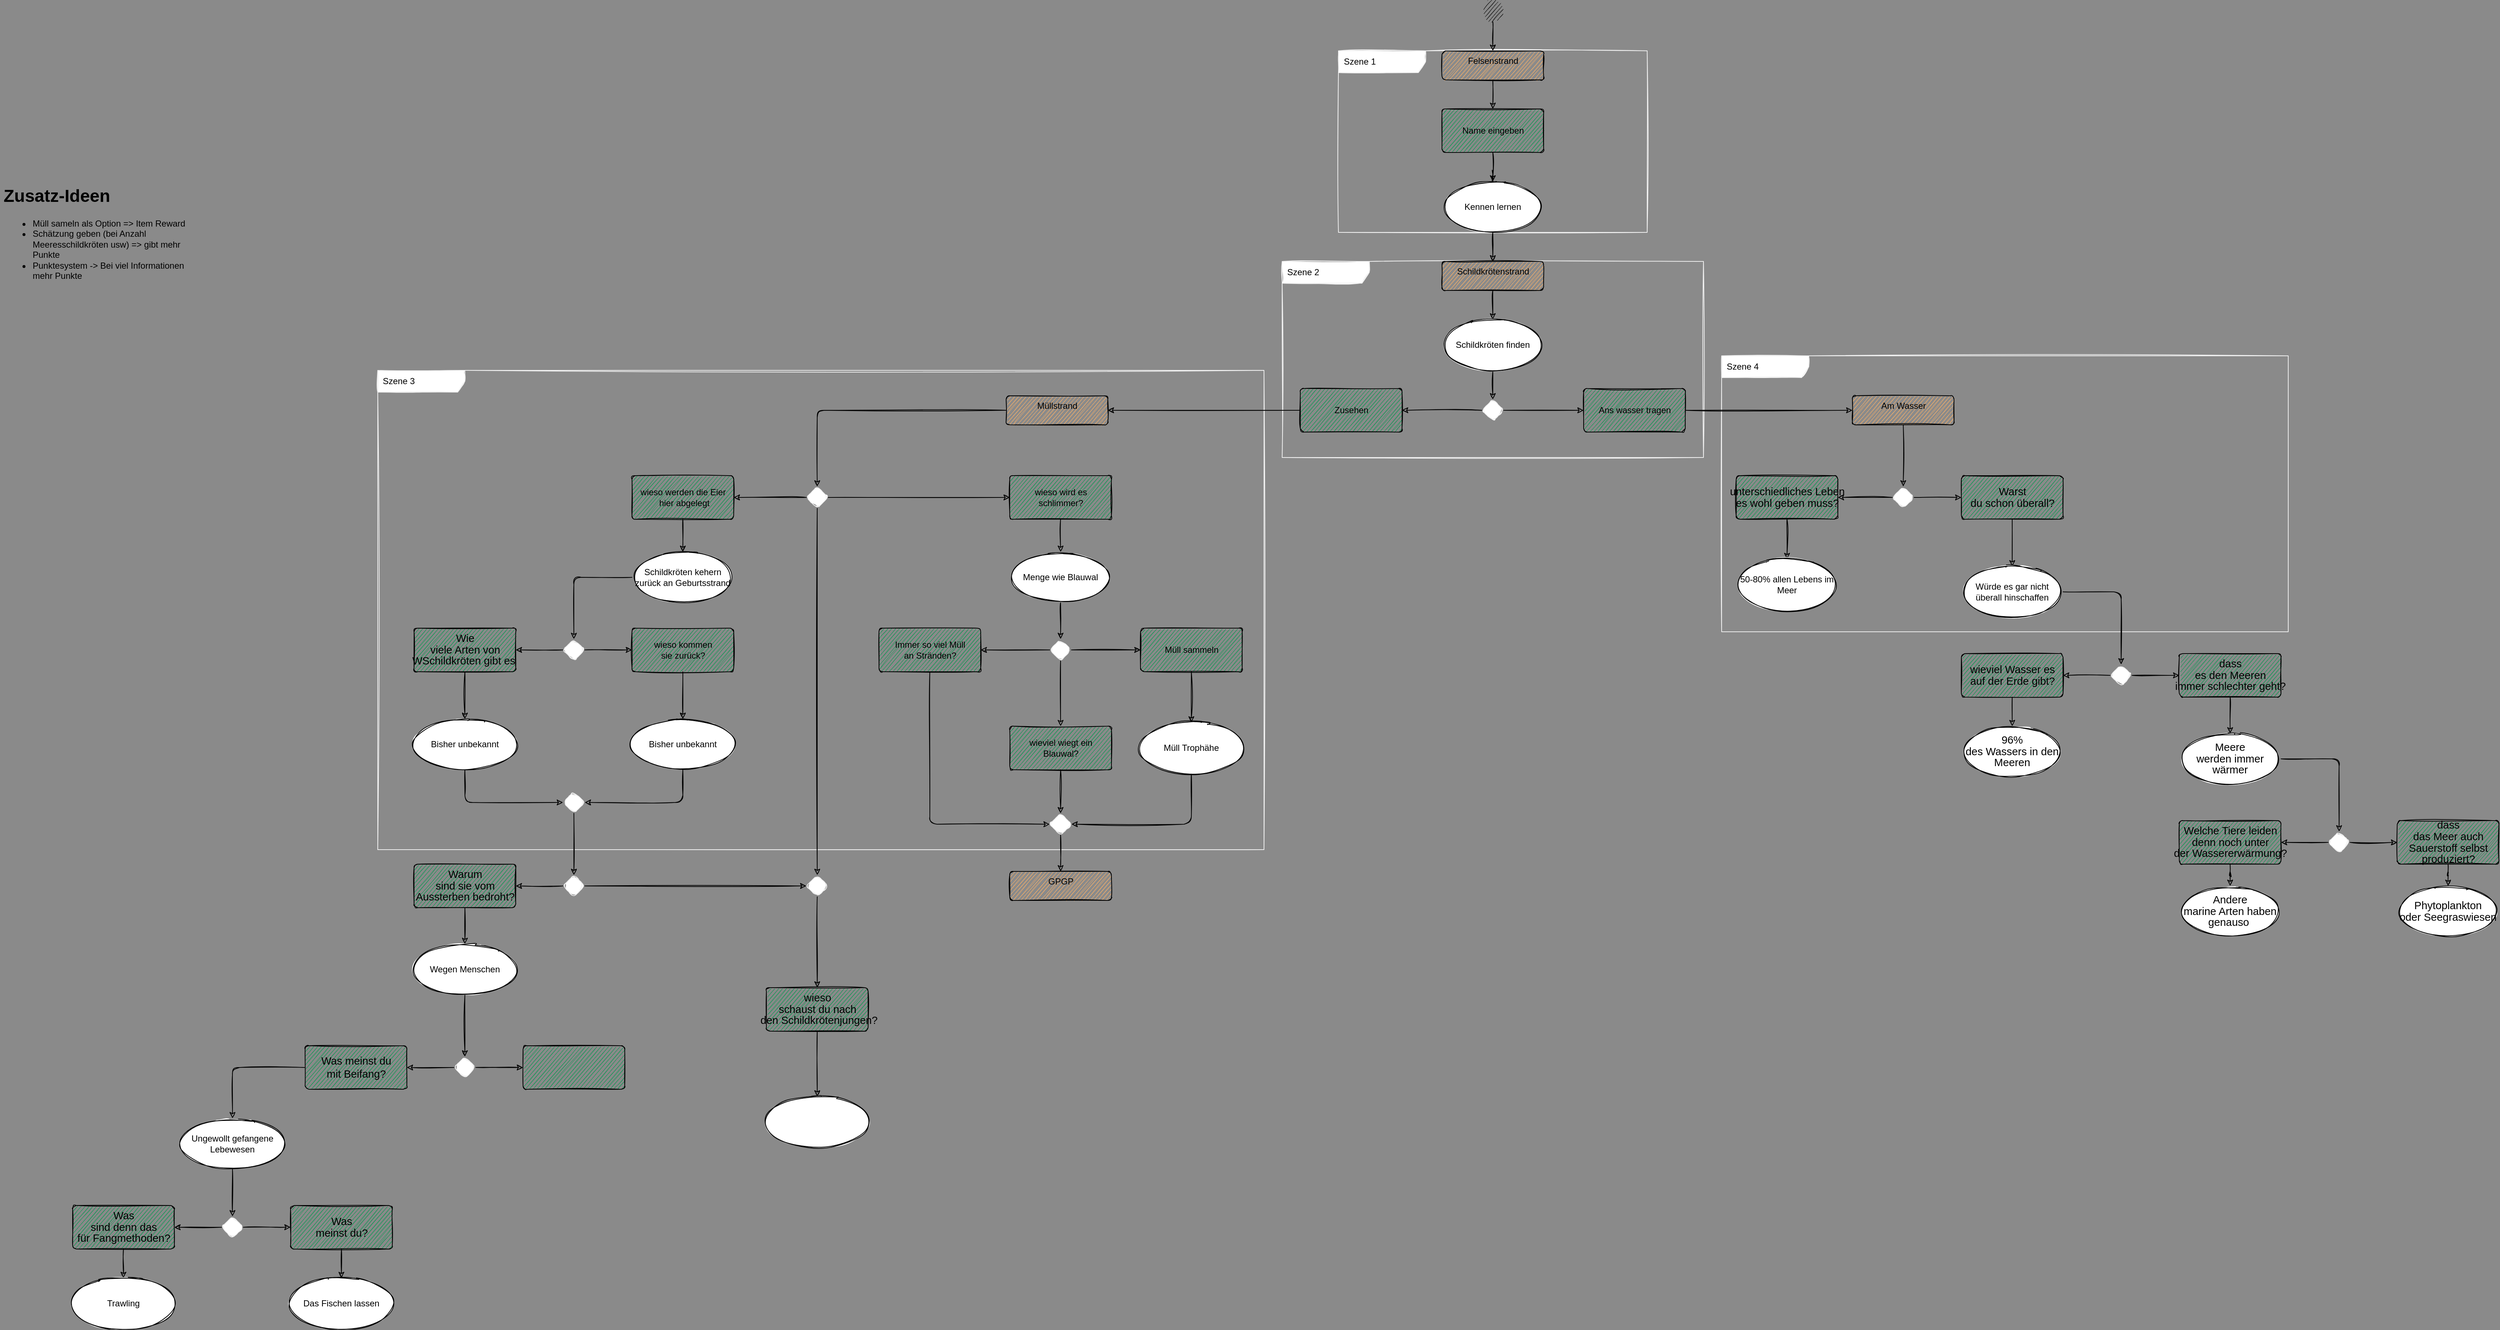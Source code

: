<mxfile>
    <diagram id="oxPeWYvmzQ2fhBfpnkjk" name="Page-1">
        <mxGraphModel dx="5823" dy="1693" grid="1" gridSize="10" guides="1" tooltips="1" connect="1" arrows="1" fold="1" page="1" pageScale="1" pageWidth="850" pageHeight="1100" background="#8A8A8A" math="0" shadow="0">
            <root>
                <mxCell id="0"/>
                <mxCell id="1" parent="0"/>
                <mxCell id="148" value="Szene 3&amp;nbsp;" style="shape=umlFrame;whiteSpace=wrap;html=1;width=120;height=30;boundedLbl=1;verticalAlign=middle;align=left;spacingLeft=5;strokeColor=#F0F0F0;rounded=1;sketch=1;" parent="1" vertex="1">
                    <mxGeometry x="-1360" y="550" width="1220" height="660" as="geometry"/>
                </mxCell>
                <mxCell id="146" value="Szene 4" style="shape=umlFrame;whiteSpace=wrap;html=1;width=120;height=30;boundedLbl=1;verticalAlign=middle;align=left;spacingLeft=5;strokeColor=#F0F0F0;rounded=1;sketch=1;" parent="1" vertex="1">
                    <mxGeometry x="490" y="530" width="780" height="380" as="geometry"/>
                </mxCell>
                <mxCell id="20" value="Szene 2" style="shape=umlFrame;whiteSpace=wrap;html=1;width=120;height=30;boundedLbl=1;verticalAlign=middle;align=left;spacingLeft=5;strokeColor=#F0F0F0;rounded=1;sketch=1;" parent="1" vertex="1">
                    <mxGeometry x="-115" y="400" width="580" height="270" as="geometry"/>
                </mxCell>
                <mxCell id="18" value="Szene 1" style="shape=umlFrame;whiteSpace=wrap;html=1;width=120;height=30;boundedLbl=1;verticalAlign=middle;align=left;spacingLeft=5;strokeColor=#F0F0F0;rounded=1;sketch=1;" parent="1" vertex="1">
                    <mxGeometry x="-37.5" y="110" width="425" height="250" as="geometry"/>
                </mxCell>
                <mxCell id="13" style="edgeStyle=orthogonalEdgeStyle;orthogonalLoop=1;jettySize=auto;html=1;entryX=0.5;entryY=0;entryDx=0;entryDy=0;sketch=1;" parent="1" source="2" target="12" edge="1">
                    <mxGeometry relative="1" as="geometry"/>
                </mxCell>
                <mxCell id="2" value="" style="ellipse;fillColor=#000000;strokeColor=none;rounded=1;sketch=1;" parent="1" vertex="1">
                    <mxGeometry x="160" y="40" width="30" height="30" as="geometry"/>
                </mxCell>
                <mxCell id="9" style="edgeStyle=orthogonalEdgeStyle;orthogonalLoop=1;jettySize=auto;html=1;sketch=1;" parent="1" source="4" target="8" edge="1">
                    <mxGeometry relative="1" as="geometry"/>
                </mxCell>
                <mxCell id="4" value="Name eingeben" style="html=1;align=center;verticalAlign=middle;absoluteArcSize=1;arcSize=10;dashed=0;fillColor=#00994D;rounded=1;sketch=1;" parent="1" vertex="1">
                    <mxGeometry x="105" y="190" width="140" height="60" as="geometry"/>
                </mxCell>
                <mxCell id="11" style="edgeStyle=orthogonalEdgeStyle;orthogonalLoop=1;jettySize=auto;html=1;entryX=0.5;entryY=0;entryDx=0;entryDy=0;sketch=1;" parent="1" source="8" edge="1">
                    <mxGeometry relative="1" as="geometry">
                        <mxPoint x="175" y="310" as="targetPoint"/>
                    </mxGeometry>
                </mxCell>
                <mxCell id="16" style="edgeStyle=orthogonalEdgeStyle;orthogonalLoop=1;jettySize=auto;html=1;entryX=0.5;entryY=0;entryDx=0;entryDy=0;sketch=1;" parent="1" source="8" target="15" edge="1">
                    <mxGeometry relative="1" as="geometry"/>
                </mxCell>
                <mxCell id="8" value="Kennen lernen" style="ellipse;whiteSpace=wrap;html=1;rounded=1;sketch=1;" parent="1" vertex="1">
                    <mxGeometry x="105" y="290" width="140" height="70" as="geometry"/>
                </mxCell>
                <mxCell id="14" style="edgeStyle=orthogonalEdgeStyle;orthogonalLoop=1;jettySize=auto;html=1;sketch=1;" parent="1" source="12" target="4" edge="1">
                    <mxGeometry relative="1" as="geometry"/>
                </mxCell>
                <mxCell id="12" value="Felsenstrand" style="html=1;align=center;verticalAlign=top;absoluteArcSize=1;arcSize=10;dashed=0;fillColor=#FFB366;rounded=1;sketch=1;" parent="1" vertex="1">
                    <mxGeometry x="105" y="110" width="140" height="40" as="geometry"/>
                </mxCell>
                <mxCell id="23" style="edgeStyle=orthogonalEdgeStyle;orthogonalLoop=1;jettySize=auto;html=1;sketch=1;" parent="1" source="15" target="22" edge="1">
                    <mxGeometry relative="1" as="geometry"/>
                </mxCell>
                <mxCell id="15" value="Schildkrötenstrand" style="html=1;align=center;verticalAlign=top;absoluteArcSize=1;arcSize=10;dashed=0;fillColor=#FFB366;rounded=1;sketch=1;" parent="1" vertex="1">
                    <mxGeometry x="105" y="400" width="140" height="40" as="geometry"/>
                </mxCell>
                <mxCell id="25" style="edgeStyle=orthogonalEdgeStyle;orthogonalLoop=1;jettySize=auto;html=1;entryX=0.5;entryY=0;entryDx=0;entryDy=0;sketch=1;" parent="1" source="22" target="24" edge="1">
                    <mxGeometry relative="1" as="geometry"/>
                </mxCell>
                <mxCell id="22" value="Schildkröten finden" style="ellipse;whiteSpace=wrap;html=1;rounded=1;sketch=1;" parent="1" vertex="1">
                    <mxGeometry x="105" y="480" width="140" height="70" as="geometry"/>
                </mxCell>
                <mxCell id="30" style="edgeStyle=orthogonalEdgeStyle;orthogonalLoop=1;jettySize=auto;html=1;sketch=1;" parent="1" source="24" target="28" edge="1">
                    <mxGeometry relative="1" as="geometry"/>
                </mxCell>
                <mxCell id="32" style="edgeStyle=orthogonalEdgeStyle;orthogonalLoop=1;jettySize=auto;html=1;sketch=1;" parent="1" source="24" target="31" edge="1">
                    <mxGeometry relative="1" as="geometry"/>
                </mxCell>
                <mxCell id="24" value="" style="rhombus;strokeColor=#F0F0F0;rounded=1;sketch=1;" parent="1" vertex="1">
                    <mxGeometry x="160" y="590" width="30" height="30" as="geometry"/>
                </mxCell>
                <mxCell id="34" style="edgeStyle=orthogonalEdgeStyle;orthogonalLoop=1;jettySize=auto;html=1;entryX=1;entryY=0.5;entryDx=0;entryDy=0;entryPerimeter=0;sketch=1;" parent="1" source="28" target="149" edge="1">
                    <mxGeometry relative="1" as="geometry">
                        <mxPoint x="-355" y="605" as="targetPoint"/>
                    </mxGeometry>
                </mxCell>
                <mxCell id="28" value="Zusehen" style="html=1;align=center;verticalAlign=middle;absoluteArcSize=1;arcSize=10;dashed=0;fillColor=#00994D;rounded=1;sketch=1;" parent="1" vertex="1">
                    <mxGeometry x="-90" y="575" width="140" height="60" as="geometry"/>
                </mxCell>
                <mxCell id="59" style="edgeStyle=orthogonalEdgeStyle;orthogonalLoop=1;jettySize=auto;html=1;entryX=0;entryY=0.5;entryDx=0;entryDy=0;sketch=1;" parent="1" source="31" target="147" edge="1">
                    <mxGeometry relative="1" as="geometry">
                        <mxPoint x="670" y="605" as="targetPoint"/>
                    </mxGeometry>
                </mxCell>
                <mxCell id="31" value="Ans wasser tragen" style="html=1;align=center;verticalAlign=middle;absoluteArcSize=1;arcSize=10;dashed=0;fillColor=#00994D;rounded=1;sketch=1;" parent="1" vertex="1">
                    <mxGeometry x="300" y="575" width="140" height="60" as="geometry"/>
                </mxCell>
                <mxCell id="36" style="edgeStyle=orthogonalEdgeStyle;orthogonalLoop=1;jettySize=auto;html=1;entryX=0.5;entryY=0;entryDx=0;entryDy=0;exitX=0;exitY=0.5;exitDx=0;exitDy=0;sketch=1;" parent="1" source="149" target="35" edge="1">
                    <mxGeometry relative="1" as="geometry">
                        <mxPoint x="-495" y="605" as="sourcePoint"/>
                    </mxGeometry>
                </mxCell>
                <mxCell id="38" style="edgeStyle=orthogonalEdgeStyle;orthogonalLoop=1;jettySize=auto;html=1;entryX=0;entryY=0.5;entryDx=0;entryDy=0;sketch=1;" parent="1" source="35" target="37" edge="1">
                    <mxGeometry relative="1" as="geometry"/>
                </mxCell>
                <mxCell id="40" style="edgeStyle=orthogonalEdgeStyle;orthogonalLoop=1;jettySize=auto;html=1;sketch=1;" parent="1" source="35" target="39" edge="1">
                    <mxGeometry relative="1" as="geometry"/>
                </mxCell>
                <mxCell id="122" style="edgeStyle=orthogonalEdgeStyle;orthogonalLoop=1;jettySize=auto;html=1;entryX=0.5;entryY=0;entryDx=0;entryDy=0;sketch=1;" parent="1" source="35" target="119" edge="1">
                    <mxGeometry relative="1" as="geometry"/>
                </mxCell>
                <mxCell id="35" value="" style="rhombus;strokeColor=#F0F0F0;rounded=1;sketch=1;" parent="1" vertex="1">
                    <mxGeometry x="-770" y="710" width="30" height="30" as="geometry"/>
                </mxCell>
                <mxCell id="43" style="edgeStyle=orthogonalEdgeStyle;orthogonalLoop=1;jettySize=auto;html=1;entryX=0.5;entryY=0;entryDx=0;entryDy=0;sketch=1;" parent="1" source="37" target="42" edge="1">
                    <mxGeometry relative="1" as="geometry"/>
                </mxCell>
                <mxCell id="37" value="wieso wird es &lt;br&gt;schlimmer?" style="html=1;align=center;verticalAlign=middle;absoluteArcSize=1;arcSize=10;dashed=0;fillColor=#00994D;rounded=1;sketch=1;" parent="1" vertex="1">
                    <mxGeometry x="-490" y="695" width="140" height="60" as="geometry"/>
                </mxCell>
                <mxCell id="96" style="edgeStyle=orthogonalEdgeStyle;orthogonalLoop=1;jettySize=auto;html=1;exitX=0.5;exitY=1;exitDx=0;exitDy=0;sketch=1;" parent="1" source="39" target="95" edge="1">
                    <mxGeometry relative="1" as="geometry"/>
                </mxCell>
                <mxCell id="39" value="wieso werden die Eier&lt;br&gt;&amp;nbsp;hier abgelegt" style="html=1;align=center;verticalAlign=middle;absoluteArcSize=1;arcSize=10;dashed=0;fillColor=#00994D;rounded=1;sketch=1;" parent="1" vertex="1">
                    <mxGeometry x="-1010" y="695" width="140" height="60" as="geometry"/>
                </mxCell>
                <mxCell id="46" style="edgeStyle=orthogonalEdgeStyle;orthogonalLoop=1;jettySize=auto;html=1;entryX=0.5;entryY=0;entryDx=0;entryDy=0;sketch=1;" parent="1" source="41" target="45" edge="1">
                    <mxGeometry relative="1" as="geometry"/>
                </mxCell>
                <mxCell id="53" value="" style="edgeStyle=orthogonalEdgeStyle;orthogonalLoop=1;jettySize=auto;html=1;sketch=1;" parent="1" source="41" target="47" edge="1">
                    <mxGeometry relative="1" as="geometry"/>
                </mxCell>
                <mxCell id="159" style="edgeStyle=orthogonalEdgeStyle;orthogonalLoop=1;jettySize=auto;html=1;entryX=0;entryY=0.5;entryDx=0;entryDy=0;sketch=1;" edge="1" parent="1" source="41" target="158">
                    <mxGeometry relative="1" as="geometry"/>
                </mxCell>
                <mxCell id="41" value="" style="rhombus;strokeColor=#F0F0F0;rounded=1;sketch=1;" parent="1" vertex="1">
                    <mxGeometry x="-435" y="920" width="30" height="30" as="geometry"/>
                </mxCell>
                <mxCell id="44" style="edgeStyle=orthogonalEdgeStyle;orthogonalLoop=1;jettySize=auto;html=1;entryX=0.5;entryY=0;entryDx=0;entryDy=0;sketch=1;" parent="1" source="42" target="41" edge="1">
                    <mxGeometry relative="1" as="geometry"/>
                </mxCell>
                <mxCell id="42" value="Menge wie Blauwal" style="ellipse;whiteSpace=wrap;html=1;rounded=1;sketch=1;" parent="1" vertex="1">
                    <mxGeometry x="-490" y="800" width="140" height="70" as="geometry"/>
                </mxCell>
                <mxCell id="52" style="edgeStyle=orthogonalEdgeStyle;orthogonalLoop=1;jettySize=auto;html=1;entryX=0.5;entryY=0;entryDx=0;entryDy=0;exitX=0.5;exitY=1;exitDx=0;exitDy=0;sketch=1;" parent="1" source="45" target="150" edge="1">
                    <mxGeometry relative="1" as="geometry">
                        <mxPoint x="-405" y="1055" as="targetPoint"/>
                    </mxGeometry>
                </mxCell>
                <mxCell id="45" value="wieviel wiegt ein &lt;br&gt;Blauwal?" style="html=1;align=center;verticalAlign=middle;absoluteArcSize=1;arcSize=10;dashed=0;fillColor=#00994D;rounded=1;sketch=1;" parent="1" vertex="1">
                    <mxGeometry x="-490" y="1040" width="140" height="60" as="geometry"/>
                </mxCell>
                <mxCell id="57" style="edgeStyle=orthogonalEdgeStyle;orthogonalLoop=1;jettySize=auto;html=1;entryX=0;entryY=0.5;entryDx=0;entryDy=0;exitX=0.5;exitY=1;exitDx=0;exitDy=0;sketch=1;" parent="1" source="47" target="150" edge="1">
                    <mxGeometry relative="1" as="geometry">
                        <mxPoint x="-505" y="1100" as="targetPoint"/>
                    </mxGeometry>
                </mxCell>
                <mxCell id="47" value="Immer so viel Müll&lt;br&gt;an Stränden?" style="html=1;align=center;verticalAlign=middle;absoluteArcSize=1;arcSize=10;dashed=0;fillColor=#00994D;rounded=1;sketch=1;" parent="1" vertex="1">
                    <mxGeometry x="-670" y="905" width="140" height="60" as="geometry"/>
                </mxCell>
                <mxCell id="67" style="edgeStyle=orthogonalEdgeStyle;orthogonalLoop=1;jettySize=auto;html=1;entryX=0.5;entryY=0;entryDx=0;entryDy=0;exitX=0.5;exitY=1;exitDx=0;exitDy=0;sketch=1;" parent="1" source="147" target="64" edge="1">
                    <mxGeometry relative="1" as="geometry">
                        <mxPoint x="740" y="640" as="sourcePoint"/>
                    </mxGeometry>
                </mxCell>
                <mxCell id="62" style="edgeStyle=orthogonalEdgeStyle;orthogonalLoop=1;jettySize=auto;html=1;entryX=0;entryY=0.5;entryDx=0;entryDy=0;sketch=1;" parent="1" source="64" target="65" edge="1">
                    <mxGeometry relative="1" as="geometry"/>
                </mxCell>
                <mxCell id="63" style="edgeStyle=orthogonalEdgeStyle;orthogonalLoop=1;jettySize=auto;html=1;entryX=1;entryY=0.5;entryDx=0;entryDy=0;sketch=1;" parent="1" source="64" target="66" edge="1">
                    <mxGeometry relative="1" as="geometry">
                        <mxPoint x="530" y="725" as="targetPoint"/>
                    </mxGeometry>
                </mxCell>
                <mxCell id="64" value="" style="rhombus;strokeColor=#F0F0F0;rounded=1;sketch=1;" parent="1" vertex="1">
                    <mxGeometry x="725" y="710" width="30" height="30" as="geometry"/>
                </mxCell>
                <mxCell id="71" style="edgeStyle=orthogonalEdgeStyle;orthogonalLoop=1;jettySize=auto;html=1;entryX=0.5;entryY=0;entryDx=0;entryDy=0;sketch=1;" parent="1" source="65" target="70" edge="1">
                    <mxGeometry relative="1" as="geometry"/>
                </mxCell>
                <mxCell id="65" value="&lt;span lang=&quot;DE&quot; style=&quot;font-size: 11.0pt ; line-height: 107% ; font-family: &amp;#34;calibri&amp;#34; , sans-serif&quot;&gt;Warst&lt;br/&gt;du schon überall?&lt;/span&gt;" style="html=1;align=center;verticalAlign=middle;absoluteArcSize=1;arcSize=10;dashed=0;fillColor=#00994D;rounded=1;sketch=1;" parent="1" vertex="1">
                    <mxGeometry x="820" y="695" width="140" height="60" as="geometry"/>
                </mxCell>
                <mxCell id="69" style="edgeStyle=orthogonalEdgeStyle;orthogonalLoop=1;jettySize=auto;html=1;sketch=1;" parent="1" source="66" target="68" edge="1">
                    <mxGeometry relative="1" as="geometry"/>
                </mxCell>
                <mxCell id="66" value="&lt;span lang=&quot;DE&quot; style=&quot;font-size: 11.0pt ; line-height: 107% ; font-family: &amp;#34;calibri&amp;#34; , sans-serif&quot;&gt;unterschiedliches Leben &lt;br&gt;es wohl geben muss?&lt;/span&gt;" style="html=1;align=center;verticalAlign=middle;absoluteArcSize=1;arcSize=10;dashed=0;fillColor=#00994D;rounded=1;sketch=1;" parent="1" vertex="1">
                    <mxGeometry x="510" y="695" width="140" height="60" as="geometry"/>
                </mxCell>
                <mxCell id="68" value="50-80% allen Lebens im Meer" style="ellipse;whiteSpace=wrap;html=1;rounded=1;sketch=1;" parent="1" vertex="1">
                    <mxGeometry x="510" y="810" width="140" height="70" as="geometry"/>
                </mxCell>
                <mxCell id="79" style="edgeStyle=orthogonalEdgeStyle;orthogonalLoop=1;jettySize=auto;html=1;entryX=0.5;entryY=0;entryDx=0;entryDy=0;sketch=1;" parent="1" source="70" target="76" edge="1">
                    <mxGeometry relative="1" as="geometry"/>
                </mxCell>
                <mxCell id="70" value="Würde es gar nicht überall hinschaffen" style="ellipse;whiteSpace=wrap;html=1;rounded=1;sketch=1;" parent="1" vertex="1">
                    <mxGeometry x="820" y="820" width="140" height="70" as="geometry"/>
                </mxCell>
                <mxCell id="74" style="edgeStyle=orthogonalEdgeStyle;orthogonalLoop=1;jettySize=auto;html=1;entryX=0;entryY=0.5;entryDx=0;entryDy=0;sketch=1;" parent="1" source="76" target="77" edge="1">
                    <mxGeometry relative="1" as="geometry"/>
                </mxCell>
                <mxCell id="75" style="edgeStyle=orthogonalEdgeStyle;orthogonalLoop=1;jettySize=auto;html=1;sketch=1;" parent="1" source="76" target="78" edge="1">
                    <mxGeometry relative="1" as="geometry"/>
                </mxCell>
                <mxCell id="76" value="" style="rhombus;strokeColor=#F0F0F0;rounded=1;sketch=1;" parent="1" vertex="1">
                    <mxGeometry x="1025" y="955" width="30" height="30" as="geometry"/>
                </mxCell>
                <mxCell id="83" style="edgeStyle=orthogonalEdgeStyle;orthogonalLoop=1;jettySize=auto;html=1;entryX=0.5;entryY=0;entryDx=0;entryDy=0;sketch=1;" parent="1" source="77" target="82" edge="1">
                    <mxGeometry relative="1" as="geometry"/>
                </mxCell>
                <mxCell id="77" value="&lt;span lang=&quot;DE&quot; style=&quot;font-size: 11.0pt ; line-height: 107% ; font-family: &amp;#34;calibri&amp;#34; , sans-serif&quot;&gt;dass&lt;br/&gt;es den Meeren &lt;br&gt;immer schlechter geht?&lt;/span&gt;" style="html=1;align=center;verticalAlign=middle;absoluteArcSize=1;arcSize=10;dashed=0;fillColor=#00994D;rounded=1;sketch=1;" parent="1" vertex="1">
                    <mxGeometry x="1120" y="940" width="140" height="60" as="geometry"/>
                </mxCell>
                <mxCell id="81" style="edgeStyle=orthogonalEdgeStyle;orthogonalLoop=1;jettySize=auto;html=1;entryX=0.5;entryY=0;entryDx=0;entryDy=0;sketch=1;" parent="1" source="78" target="80" edge="1">
                    <mxGeometry relative="1" as="geometry"/>
                </mxCell>
                <mxCell id="78" value="&lt;span lang=&quot;DE&quot; style=&quot;font-size: 11.0pt ; line-height: 107% ; font-family: &amp;#34;calibri&amp;#34; , sans-serif&quot;&gt;&lt;span lang=&quot;DE&quot; style=&quot;font-size: 11.0pt ; line-height: 107% ; font-family: &amp;#34;calibri&amp;#34; , sans-serif&quot;&gt;wieviel Wasser es &lt;br&gt;auf der Erde gibt?&lt;/span&gt;&lt;br&gt;&lt;/span&gt;" style="html=1;align=center;verticalAlign=middle;absoluteArcSize=1;arcSize=10;dashed=0;fillColor=#00994D;rounded=1;sketch=1;" parent="1" vertex="1">
                    <mxGeometry x="820" y="940" width="140" height="60" as="geometry"/>
                </mxCell>
                <mxCell id="80" value="&lt;span lang=&quot;DE&quot; style=&quot;font-size: 11.0pt ; line-height: 107% ; font-family: &amp;#34;calibri&amp;#34; , sans-serif&quot;&gt;96%&lt;br/&gt;des Wassers in den Meeren&lt;/span&gt;" style="ellipse;whiteSpace=wrap;html=1;rounded=1;sketch=1;" parent="1" vertex="1">
                    <mxGeometry x="820" y="1040" width="140" height="70" as="geometry"/>
                </mxCell>
                <mxCell id="90" style="edgeStyle=orthogonalEdgeStyle;orthogonalLoop=1;jettySize=auto;html=1;entryX=0.5;entryY=0;entryDx=0;entryDy=0;sketch=1;" parent="1" source="82" target="86" edge="1">
                    <mxGeometry relative="1" as="geometry"/>
                </mxCell>
                <mxCell id="82" value="&lt;span lang=&quot;DE&quot; style=&quot;font-size: 11.0pt ; line-height: 107% ; font-family: &amp;#34;calibri&amp;#34; , sans-serif&quot;&gt;&lt;span lang=&quot;DE&quot; style=&quot;font-size: 11.0pt ; line-height: 107% ; font-family: &amp;#34;calibri&amp;#34; , sans-serif&quot;&gt;Meere&lt;br/&gt;werden immer wärmer&lt;/span&gt;&lt;br&gt;&lt;/span&gt;" style="ellipse;whiteSpace=wrap;html=1;rounded=1;sketch=1;" parent="1" vertex="1">
                    <mxGeometry x="1120" y="1050" width="140" height="70" as="geometry"/>
                </mxCell>
                <mxCell id="84" style="edgeStyle=orthogonalEdgeStyle;orthogonalLoop=1;jettySize=auto;html=1;entryX=0;entryY=0.5;entryDx=0;entryDy=0;sketch=1;" parent="1" source="86" target="87" edge="1">
                    <mxGeometry relative="1" as="geometry"/>
                </mxCell>
                <mxCell id="85" style="edgeStyle=orthogonalEdgeStyle;orthogonalLoop=1;jettySize=auto;html=1;sketch=1;" parent="1" source="86" target="88" edge="1">
                    <mxGeometry relative="1" as="geometry"/>
                </mxCell>
                <mxCell id="86" value="" style="rhombus;strokeColor=#F0F0F0;rounded=1;sketch=1;" parent="1" vertex="1">
                    <mxGeometry x="1325" y="1185" width="30" height="30" as="geometry"/>
                </mxCell>
                <mxCell id="94" style="edgeStyle=orthogonalEdgeStyle;orthogonalLoop=1;jettySize=auto;html=1;entryX=0.5;entryY=0;entryDx=0;entryDy=0;sketch=1;" parent="1" source="87" target="93" edge="1">
                    <mxGeometry relative="1" as="geometry"/>
                </mxCell>
                <mxCell id="87" value="&lt;span lang=&quot;DE&quot; style=&quot;font-size: 11.0pt ; line-height: 107% ; font-family: &amp;#34;calibri&amp;#34; , sans-serif&quot;&gt;dass&lt;br/&gt;das Meer auch &lt;br&gt;Sauerstoff selbst &lt;br&gt;produziert?&lt;/span&gt;" style="html=1;align=center;verticalAlign=middle;absoluteArcSize=1;arcSize=10;dashed=0;fillColor=#00994D;rounded=1;sketch=1;" parent="1" vertex="1">
                    <mxGeometry x="1420" y="1170" width="140" height="60" as="geometry"/>
                </mxCell>
                <mxCell id="92" style="edgeStyle=orthogonalEdgeStyle;orthogonalLoop=1;jettySize=auto;html=1;sketch=1;" parent="1" source="88" target="91" edge="1">
                    <mxGeometry relative="1" as="geometry"/>
                </mxCell>
                <mxCell id="88" value="&lt;span lang=&quot;DE&quot; style=&quot;font-size: 11.0pt ; line-height: 107% ; font-family: &amp;#34;calibri&amp;#34; , sans-serif&quot;&gt;&lt;span lang=&quot;DE&quot; style=&quot;font-size: 11.0pt ; line-height: 107% ; font-family: &amp;#34;calibri&amp;#34; , sans-serif&quot;&gt;Welche Tiere leiden &lt;br&gt;denn noch unter &lt;br&gt;der Wassererwärmung?&lt;/span&gt;&lt;br&gt;&lt;/span&gt;" style="html=1;align=center;verticalAlign=middle;absoluteArcSize=1;arcSize=10;dashed=0;fillColor=#00994D;rounded=1;sketch=1;" parent="1" vertex="1">
                    <mxGeometry x="1120" y="1170" width="140" height="60" as="geometry"/>
                </mxCell>
                <mxCell id="91" value="&lt;span lang=&quot;DE&quot; style=&quot;font-size: 11.0pt ; line-height: 107% ; font-family: &amp;#34;calibri&amp;#34; , sans-serif&quot;&gt;&lt;span lang=&quot;DE&quot; style=&quot;font-size: 11.0pt ; line-height: 107% ; font-family: &amp;#34;calibri&amp;#34; , sans-serif&quot;&gt;Andere&lt;br/&gt;marine Arten haben genauso&amp;nbsp;&lt;/span&gt;&lt;br&gt;&lt;/span&gt;" style="ellipse;whiteSpace=wrap;html=1;rounded=1;sketch=1;" parent="1" vertex="1">
                    <mxGeometry x="1120" y="1260" width="140" height="70" as="geometry"/>
                </mxCell>
                <mxCell id="93" value="&lt;span lang=&quot;DE&quot; style=&quot;font-size: 11.0pt ; line-height: 107% ; font-family: &amp;#34;calibri&amp;#34; , sans-serif&quot;&gt;&lt;span lang=&quot;DE&quot; style=&quot;font-size: 11.0pt ; line-height: 107% ; font-family: &amp;#34;calibri&amp;#34; , sans-serif&quot;&gt;Phytoplankton&lt;br&gt;oder&amp;nbsp;&lt;/span&gt;&lt;span lang=&quot;DE&quot; style=&quot;font-size: 11.0pt ; line-height: 107% ; font-family: &amp;#34;calibri&amp;#34; , sans-serif&quot;&gt;Seegraswiesen&lt;/span&gt;&lt;br&gt;&lt;/span&gt;" style="ellipse;whiteSpace=wrap;html=1;rounded=1;sketch=1;" parent="1" vertex="1">
                    <mxGeometry x="1420" y="1260" width="140" height="70" as="geometry"/>
                </mxCell>
                <mxCell id="102" style="edgeStyle=orthogonalEdgeStyle;orthogonalLoop=1;jettySize=auto;html=1;entryX=0.5;entryY=0;entryDx=0;entryDy=0;sketch=1;" parent="1" source="95" target="99" edge="1">
                    <mxGeometry relative="1" as="geometry"/>
                </mxCell>
                <mxCell id="95" value="Schildkröten kehern zurück an Geburtsstrand" style="ellipse;whiteSpace=wrap;html=1;rounded=1;sketch=1;" parent="1" vertex="1">
                    <mxGeometry x="-1010" y="800" width="140" height="70" as="geometry"/>
                </mxCell>
                <mxCell id="97" style="edgeStyle=orthogonalEdgeStyle;orthogonalLoop=1;jettySize=auto;html=1;entryX=0;entryY=0.5;entryDx=0;entryDy=0;sketch=1;" parent="1" source="99" target="100" edge="1">
                    <mxGeometry relative="1" as="geometry"/>
                </mxCell>
                <mxCell id="98" style="edgeStyle=orthogonalEdgeStyle;orthogonalLoop=1;jettySize=auto;html=1;sketch=1;" parent="1" source="99" target="101" edge="1">
                    <mxGeometry relative="1" as="geometry"/>
                </mxCell>
                <mxCell id="99" value="" style="rhombus;strokeColor=#F0F0F0;rounded=1;sketch=1;" parent="1" vertex="1">
                    <mxGeometry x="-1105" y="920" width="30" height="30" as="geometry"/>
                </mxCell>
                <mxCell id="104" style="edgeStyle=orthogonalEdgeStyle;orthogonalLoop=1;jettySize=auto;html=1;sketch=1;" parent="1" source="100" target="103" edge="1">
                    <mxGeometry relative="1" as="geometry"/>
                </mxCell>
                <mxCell id="100" value="wieso kommen&lt;br&gt;sie zurück?" style="html=1;align=center;verticalAlign=middle;absoluteArcSize=1;arcSize=10;dashed=0;fillColor=#00994D;rounded=1;sketch=1;" parent="1" vertex="1">
                    <mxGeometry x="-1010" y="905" width="140" height="60" as="geometry"/>
                </mxCell>
                <mxCell id="106" style="edgeStyle=orthogonalEdgeStyle;orthogonalLoop=1;jettySize=auto;html=1;entryX=0.5;entryY=0;entryDx=0;entryDy=0;sketch=1;" parent="1" source="101" target="105" edge="1">
                    <mxGeometry relative="1" as="geometry"/>
                </mxCell>
                <mxCell id="101" value="&lt;span lang=&quot;DE&quot; style=&quot;font-size: 11.0pt ; line-height: 107% ; font-family: &amp;#34;calibri&amp;#34; , sans-serif&quot;&gt;Wie&lt;br/&gt;viele Arten von &lt;br&gt;WSchildkröten gibt es&amp;nbsp;&lt;/span&gt;" style="html=1;align=center;verticalAlign=middle;absoluteArcSize=1;arcSize=10;dashed=0;fillColor=#00994D;rounded=1;sketch=1;" parent="1" vertex="1">
                    <mxGeometry x="-1310" y="905" width="140" height="60" as="geometry"/>
                </mxCell>
                <mxCell id="109" style="edgeStyle=orthogonalEdgeStyle;orthogonalLoop=1;jettySize=auto;html=1;entryX=1;entryY=0.5;entryDx=0;entryDy=0;exitX=0.5;exitY=1;exitDx=0;exitDy=0;sketch=1;" parent="1" source="103" target="107" edge="1">
                    <mxGeometry relative="1" as="geometry"/>
                </mxCell>
                <mxCell id="103" value="Bisher unbekannt" style="ellipse;whiteSpace=wrap;html=1;rounded=1;sketch=1;" parent="1" vertex="1">
                    <mxGeometry x="-1010" y="1030" width="140" height="70" as="geometry"/>
                </mxCell>
                <mxCell id="108" style="edgeStyle=orthogonalEdgeStyle;orthogonalLoop=1;jettySize=auto;html=1;entryX=0;entryY=0.5;entryDx=0;entryDy=0;exitX=0.5;exitY=1;exitDx=0;exitDy=0;sketch=1;" parent="1" source="105" target="107" edge="1">
                    <mxGeometry relative="1" as="geometry"/>
                </mxCell>
                <mxCell id="105" value="Bisher unbekannt" style="ellipse;whiteSpace=wrap;html=1;rounded=1;sketch=1;" parent="1" vertex="1">
                    <mxGeometry x="-1310" y="1030" width="140" height="70" as="geometry"/>
                </mxCell>
                <mxCell id="118" style="edgeStyle=orthogonalEdgeStyle;orthogonalLoop=1;jettySize=auto;html=1;entryX=0.5;entryY=0;entryDx=0;entryDy=0;sketch=1;" parent="1" source="107" target="115" edge="1">
                    <mxGeometry relative="1" as="geometry"/>
                </mxCell>
                <mxCell id="107" value="" style="rhombus;strokeColor=#F0F0F0;rounded=1;sketch=1;" parent="1" vertex="1">
                    <mxGeometry x="-1105" y="1130" width="30" height="30" as="geometry"/>
                </mxCell>
                <mxCell id="127" style="edgeStyle=orthogonalEdgeStyle;orthogonalLoop=1;jettySize=auto;html=1;entryX=0.5;entryY=0;entryDx=0;entryDy=0;sketch=1;" parent="1" source="111" target="126" edge="1">
                    <mxGeometry relative="1" as="geometry"/>
                </mxCell>
                <mxCell id="111" value="&lt;span lang=&quot;DE&quot; style=&quot;font-size: 11.0pt ; line-height: 107% ; font-family: &amp;#34;calibri&amp;#34; , sans-serif&quot;&gt;wieso&lt;br/&gt;schaust du nach&lt;br&gt;&amp;nbsp;den Schildkrötenjungen?&lt;/span&gt;" style="html=1;align=center;verticalAlign=middle;absoluteArcSize=1;arcSize=10;dashed=0;fillColor=#00994D;rounded=1;sketch=1;" parent="1" vertex="1">
                    <mxGeometry x="-825" y="1400" width="140" height="60" as="geometry"/>
                </mxCell>
                <mxCell id="113" style="edgeStyle=orthogonalEdgeStyle;orthogonalLoop=1;jettySize=auto;html=1;entryX=0;entryY=0.5;entryDx=0;entryDy=0;sketch=1;" parent="1" source="115" target="119" edge="1">
                    <mxGeometry relative="1" as="geometry">
                        <mxPoint x="-1010" y="1260" as="targetPoint"/>
                    </mxGeometry>
                </mxCell>
                <mxCell id="114" style="edgeStyle=orthogonalEdgeStyle;orthogonalLoop=1;jettySize=auto;html=1;sketch=1;" parent="1" source="115" target="117" edge="1">
                    <mxGeometry relative="1" as="geometry"/>
                </mxCell>
                <mxCell id="115" value="" style="rhombus;strokeColor=#F0F0F0;rounded=1;sketch=1;" parent="1" vertex="1">
                    <mxGeometry x="-1105" y="1245" width="30" height="30" as="geometry"/>
                </mxCell>
                <mxCell id="125" style="edgeStyle=orthogonalEdgeStyle;orthogonalLoop=1;jettySize=auto;html=1;entryX=0.5;entryY=0;entryDx=0;entryDy=0;sketch=1;" parent="1" source="117" target="124" edge="1">
                    <mxGeometry relative="1" as="geometry"/>
                </mxCell>
                <mxCell id="117" value="&lt;span lang=&quot;DE&quot; style=&quot;font-size: 11.0pt ; line-height: 107% ; font-family: &amp;#34;calibri&amp;#34; , sans-serif&quot;&gt;Warum&lt;br/&gt;sind sie vom&lt;br&gt;Aussterben bedroht?&lt;/span&gt;" style="html=1;align=center;verticalAlign=middle;absoluteArcSize=1;arcSize=10;dashed=0;fillColor=#00994D;rounded=1;sketch=1;" parent="1" vertex="1">
                    <mxGeometry x="-1310" y="1230" width="140" height="60" as="geometry"/>
                </mxCell>
                <mxCell id="123" style="edgeStyle=orthogonalEdgeStyle;orthogonalLoop=1;jettySize=auto;html=1;entryX=0.5;entryY=0;entryDx=0;entryDy=0;sketch=1;" parent="1" source="119" target="111" edge="1">
                    <mxGeometry relative="1" as="geometry"/>
                </mxCell>
                <mxCell id="119" value="" style="rhombus;strokeColor=#F0F0F0;rounded=1;sketch=1;" parent="1" vertex="1">
                    <mxGeometry x="-770" y="1245" width="30" height="30" as="geometry"/>
                </mxCell>
                <mxCell id="134" style="edgeStyle=orthogonalEdgeStyle;orthogonalLoop=1;jettySize=auto;html=1;entryX=0.5;entryY=0;entryDx=0;entryDy=0;sketch=1;" parent="1" source="124" target="130" edge="1">
                    <mxGeometry relative="1" as="geometry"/>
                </mxCell>
                <mxCell id="124" value="Wegen Menschen" style="ellipse;whiteSpace=wrap;html=1;rounded=1;sketch=1;" parent="1" vertex="1">
                    <mxGeometry x="-1310" y="1340" width="140" height="70" as="geometry"/>
                </mxCell>
                <mxCell id="126" value="" style="ellipse;whiteSpace=wrap;html=1;rounded=1;sketch=1;" parent="1" vertex="1">
                    <mxGeometry x="-825" y="1550" width="140" height="70" as="geometry"/>
                </mxCell>
                <mxCell id="128" style="edgeStyle=orthogonalEdgeStyle;orthogonalLoop=1;jettySize=auto;html=1;entryX=0;entryY=0.5;entryDx=0;entryDy=0;sketch=1;" parent="1" source="130" target="131" edge="1">
                    <mxGeometry relative="1" as="geometry"/>
                </mxCell>
                <mxCell id="129" style="edgeStyle=orthogonalEdgeStyle;orthogonalLoop=1;jettySize=auto;html=1;sketch=1;" parent="1" source="130" target="132" edge="1">
                    <mxGeometry relative="1" as="geometry"/>
                </mxCell>
                <mxCell id="130" value="" style="rhombus;strokeColor=#F0F0F0;rounded=1;sketch=1;" parent="1" vertex="1">
                    <mxGeometry x="-1255" y="1495" width="30" height="30" as="geometry"/>
                </mxCell>
                <mxCell id="131" value="" style="html=1;align=center;verticalAlign=middle;absoluteArcSize=1;arcSize=10;dashed=0;fillColor=#00994D;rounded=1;sketch=1;" parent="1" vertex="1">
                    <mxGeometry x="-1160" y="1480" width="140" height="60" as="geometry"/>
                </mxCell>
                <mxCell id="136" style="edgeStyle=orthogonalEdgeStyle;orthogonalLoop=1;jettySize=auto;html=1;entryX=0.5;entryY=0;entryDx=0;entryDy=0;sketch=1;" parent="1" source="132" target="135" edge="1">
                    <mxGeometry relative="1" as="geometry"/>
                </mxCell>
                <mxCell id="132" value="&lt;font face=&quot;calibri, sans-serif&quot;&gt;&lt;span style=&quot;font-size: 14.667px&quot;&gt;Was meinst du &lt;br&gt;mit Beifang?&lt;/span&gt;&lt;/font&gt;" style="html=1;align=center;verticalAlign=middle;absoluteArcSize=1;arcSize=10;dashed=0;fillColor=#00994D;rounded=1;sketch=1;" parent="1" vertex="1">
                    <mxGeometry x="-1460" y="1480" width="140" height="60" as="geometry"/>
                </mxCell>
                <mxCell id="142" style="edgeStyle=orthogonalEdgeStyle;orthogonalLoop=1;jettySize=auto;html=1;entryX=0.5;entryY=0;entryDx=0;entryDy=0;sketch=1;" parent="1" source="135" target="139" edge="1">
                    <mxGeometry relative="1" as="geometry"/>
                </mxCell>
                <mxCell id="135" value="Ungewollt gefangene Lebewesen" style="ellipse;whiteSpace=wrap;html=1;rounded=1;sketch=1;" parent="1" vertex="1">
                    <mxGeometry x="-1630" y="1580" width="140" height="70" as="geometry"/>
                </mxCell>
                <mxCell id="137" style="edgeStyle=orthogonalEdgeStyle;orthogonalLoop=1;jettySize=auto;html=1;entryX=0;entryY=0.5;entryDx=0;entryDy=0;sketch=1;" parent="1" source="139" target="140" edge="1">
                    <mxGeometry relative="1" as="geometry"/>
                </mxCell>
                <mxCell id="138" style="edgeStyle=orthogonalEdgeStyle;orthogonalLoop=1;jettySize=auto;html=1;sketch=1;" parent="1" source="139" target="141" edge="1">
                    <mxGeometry relative="1" as="geometry"/>
                </mxCell>
                <mxCell id="139" value="" style="rhombus;strokeColor=#F0F0F0;rounded=1;sketch=1;" parent="1" vertex="1">
                    <mxGeometry x="-1575" y="1715" width="30" height="30" as="geometry"/>
                </mxCell>
                <mxCell id="144" style="edgeStyle=orthogonalEdgeStyle;orthogonalLoop=1;jettySize=auto;html=1;sketch=1;" parent="1" source="140" target="143" edge="1">
                    <mxGeometry relative="1" as="geometry"/>
                </mxCell>
                <mxCell id="140" value="&lt;span lang=&quot;DE&quot; style=&quot;font-size: 11.0pt ; line-height: 107% ; font-family: &amp;#34;calibri&amp;#34; , sans-serif&quot;&gt;Was&lt;br/&gt;meinst du?&lt;/span&gt;" style="html=1;align=center;verticalAlign=middle;absoluteArcSize=1;arcSize=10;dashed=0;fillColor=#00994D;rounded=1;sketch=1;" parent="1" vertex="1">
                    <mxGeometry x="-1480" y="1700" width="140" height="60" as="geometry"/>
                </mxCell>
                <mxCell id="155" style="edgeStyle=orthogonalEdgeStyle;orthogonalLoop=1;jettySize=auto;html=1;entryX=0.5;entryY=0;entryDx=0;entryDy=0;sketch=1;" parent="1" source="141" target="145" edge="1">
                    <mxGeometry relative="1" as="geometry"/>
                </mxCell>
                <mxCell id="141" value="&lt;span lang=&quot;DE&quot; style=&quot;font-size: 11.0pt ; line-height: 107% ; font-family: &amp;#34;calibri&amp;#34; , sans-serif&quot;&gt;Was&lt;br/&gt;sind denn das &lt;br&gt;für Fangmethoden?&lt;/span&gt;" style="html=1;align=center;verticalAlign=middle;absoluteArcSize=1;arcSize=10;dashed=0;fillColor=#00994D;rounded=1;sketch=1;" parent="1" vertex="1">
                    <mxGeometry x="-1780" y="1700" width="140" height="60" as="geometry"/>
                </mxCell>
                <mxCell id="143" value="Das Fischen lassen" style="ellipse;whiteSpace=wrap;html=1;rounded=1;sketch=1;" parent="1" vertex="1">
                    <mxGeometry x="-1480" y="1800" width="140" height="70" as="geometry"/>
                </mxCell>
                <mxCell id="145" value="Trawling" style="ellipse;whiteSpace=wrap;html=1;rounded=1;sketch=1;" parent="1" vertex="1">
                    <mxGeometry x="-1780" y="1800" width="140" height="70" as="geometry"/>
                </mxCell>
                <mxCell id="147" value="Am Wasser" style="html=1;align=center;verticalAlign=top;absoluteArcSize=1;arcSize=10;dashed=0;fillColor=#FFB366;rounded=1;sketch=1;" parent="1" vertex="1">
                    <mxGeometry x="670" y="585" width="140" height="40" as="geometry"/>
                </mxCell>
                <mxCell id="149" value="Müllstrand" style="html=1;align=center;verticalAlign=top;absoluteArcSize=1;arcSize=10;dashed=0;fillColor=#FFB366;rounded=1;sketch=1;" parent="1" vertex="1">
                    <mxGeometry x="-495" y="585" width="140" height="40" as="geometry"/>
                </mxCell>
                <mxCell id="152" style="edgeStyle=orthogonalEdgeStyle;orthogonalLoop=1;jettySize=auto;html=1;entryX=0.5;entryY=0;entryDx=0;entryDy=0;sketch=1;" parent="1" source="150" target="151" edge="1">
                    <mxGeometry relative="1" as="geometry"/>
                </mxCell>
                <mxCell id="150" value="" style="rhombus;strokeColor=#F0F0F0;rounded=1;sketch=1;" parent="1" vertex="1">
                    <mxGeometry x="-435" y="1160" width="30" height="30" as="geometry"/>
                </mxCell>
                <mxCell id="151" value="GPGP" style="html=1;align=center;verticalAlign=top;absoluteArcSize=1;arcSize=10;dashed=0;fillColor=#FFB366;rounded=1;sketch=1;" parent="1" vertex="1">
                    <mxGeometry x="-490" y="1240" width="140" height="40" as="geometry"/>
                </mxCell>
                <mxCell id="156" value="&lt;h1&gt;Zusatz-Ideen&lt;/h1&gt;&lt;p&gt;&lt;/p&gt;&lt;ul&gt;&lt;li&gt;Müll sameln als Option =&amp;gt; Item Reward&lt;/li&gt;&lt;li&gt;Schätzung geben (bei Anzahl Meeresschildkröten usw) =&amp;gt; gibt mehr Punkte&lt;/li&gt;&lt;li&gt;Punktesystem -&amp;gt; Bei viel Informationen mehr Punkte&lt;/li&gt;&lt;/ul&gt;&lt;p&gt;&lt;/p&gt;" style="text;html=1;strokeColor=none;fillColor=none;spacing=5;spacingTop=-20;whiteSpace=wrap;overflow=hidden;rounded=1;sketch=1;" parent="1" vertex="1">
                    <mxGeometry x="-1880" y="290" width="270" height="220" as="geometry"/>
                </mxCell>
                <mxCell id="163" style="edgeStyle=orthogonalEdgeStyle;orthogonalLoop=1;jettySize=auto;html=1;entryX=0.5;entryY=0;entryDx=0;entryDy=0;sketch=1;" edge="1" parent="1" source="158" target="161">
                    <mxGeometry relative="1" as="geometry"/>
                </mxCell>
                <mxCell id="158" value="Müll sammeln" style="html=1;align=center;verticalAlign=middle;absoluteArcSize=1;arcSize=10;dashed=0;fillColor=#00994D;rounded=1;sketch=1;" vertex="1" parent="1">
                    <mxGeometry x="-310" y="905" width="140" height="60" as="geometry"/>
                </mxCell>
                <mxCell id="162" style="edgeStyle=orthogonalEdgeStyle;orthogonalLoop=1;jettySize=auto;html=1;entryX=1;entryY=0.5;entryDx=0;entryDy=0;exitX=0.5;exitY=1;exitDx=0;exitDy=0;sketch=1;" edge="1" parent="1" source="161" target="150">
                    <mxGeometry relative="1" as="geometry"/>
                </mxCell>
                <mxCell id="161" value="Müll Trophähe" style="ellipse;whiteSpace=wrap;html=1;rounded=1;sketch=1;" vertex="1" parent="1">
                    <mxGeometry x="-310" y="1035" width="140" height="70" as="geometry"/>
                </mxCell>
            </root>
        </mxGraphModel>
    </diagram>
</mxfile>